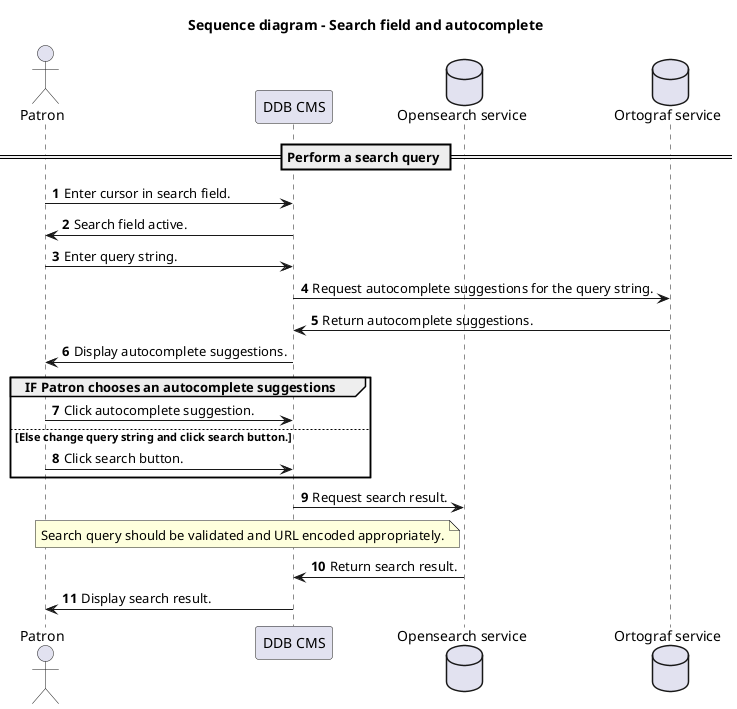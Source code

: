 @startuml

autonumber
title Sequence diagram - Search field and autocomplete

    actor "Patron"
    participant "DDB CMS"
    database "Opensearch service"
    database "Ortograf service"

    == Perform a search query ==
    "Patron"->"DDB CMS": Enter cursor in search field.
    "DDB CMS"->"Patron": Search field active.
    "Patron"->"DDB CMS": Enter query string.
    "DDB CMS"->"Ortograf service": Request autocomplete suggestions for the query string.
    "Ortograf service"->"DDB CMS": Return autocomplete suggestions.
    "DDB CMS"->"Patron": Display autocomplete suggestions.
    group IF Patron chooses an autocomplete suggestions
        "Patron"->"DDB CMS": Click autocomplete suggestion.
        Else Else change query string and click search button.
            "Patron"->"DDB CMS": Click search button.
    end
    "DDB CMS"->"Opensearch service": Request search result.
    note left of "Opensearch service"
        Search query should be validated and URL encoded appropriately.
    end note
    "Opensearch service"->"DDB CMS": Return search result.
    "DDB CMS"->"Patron": Display search result.

@enduml

